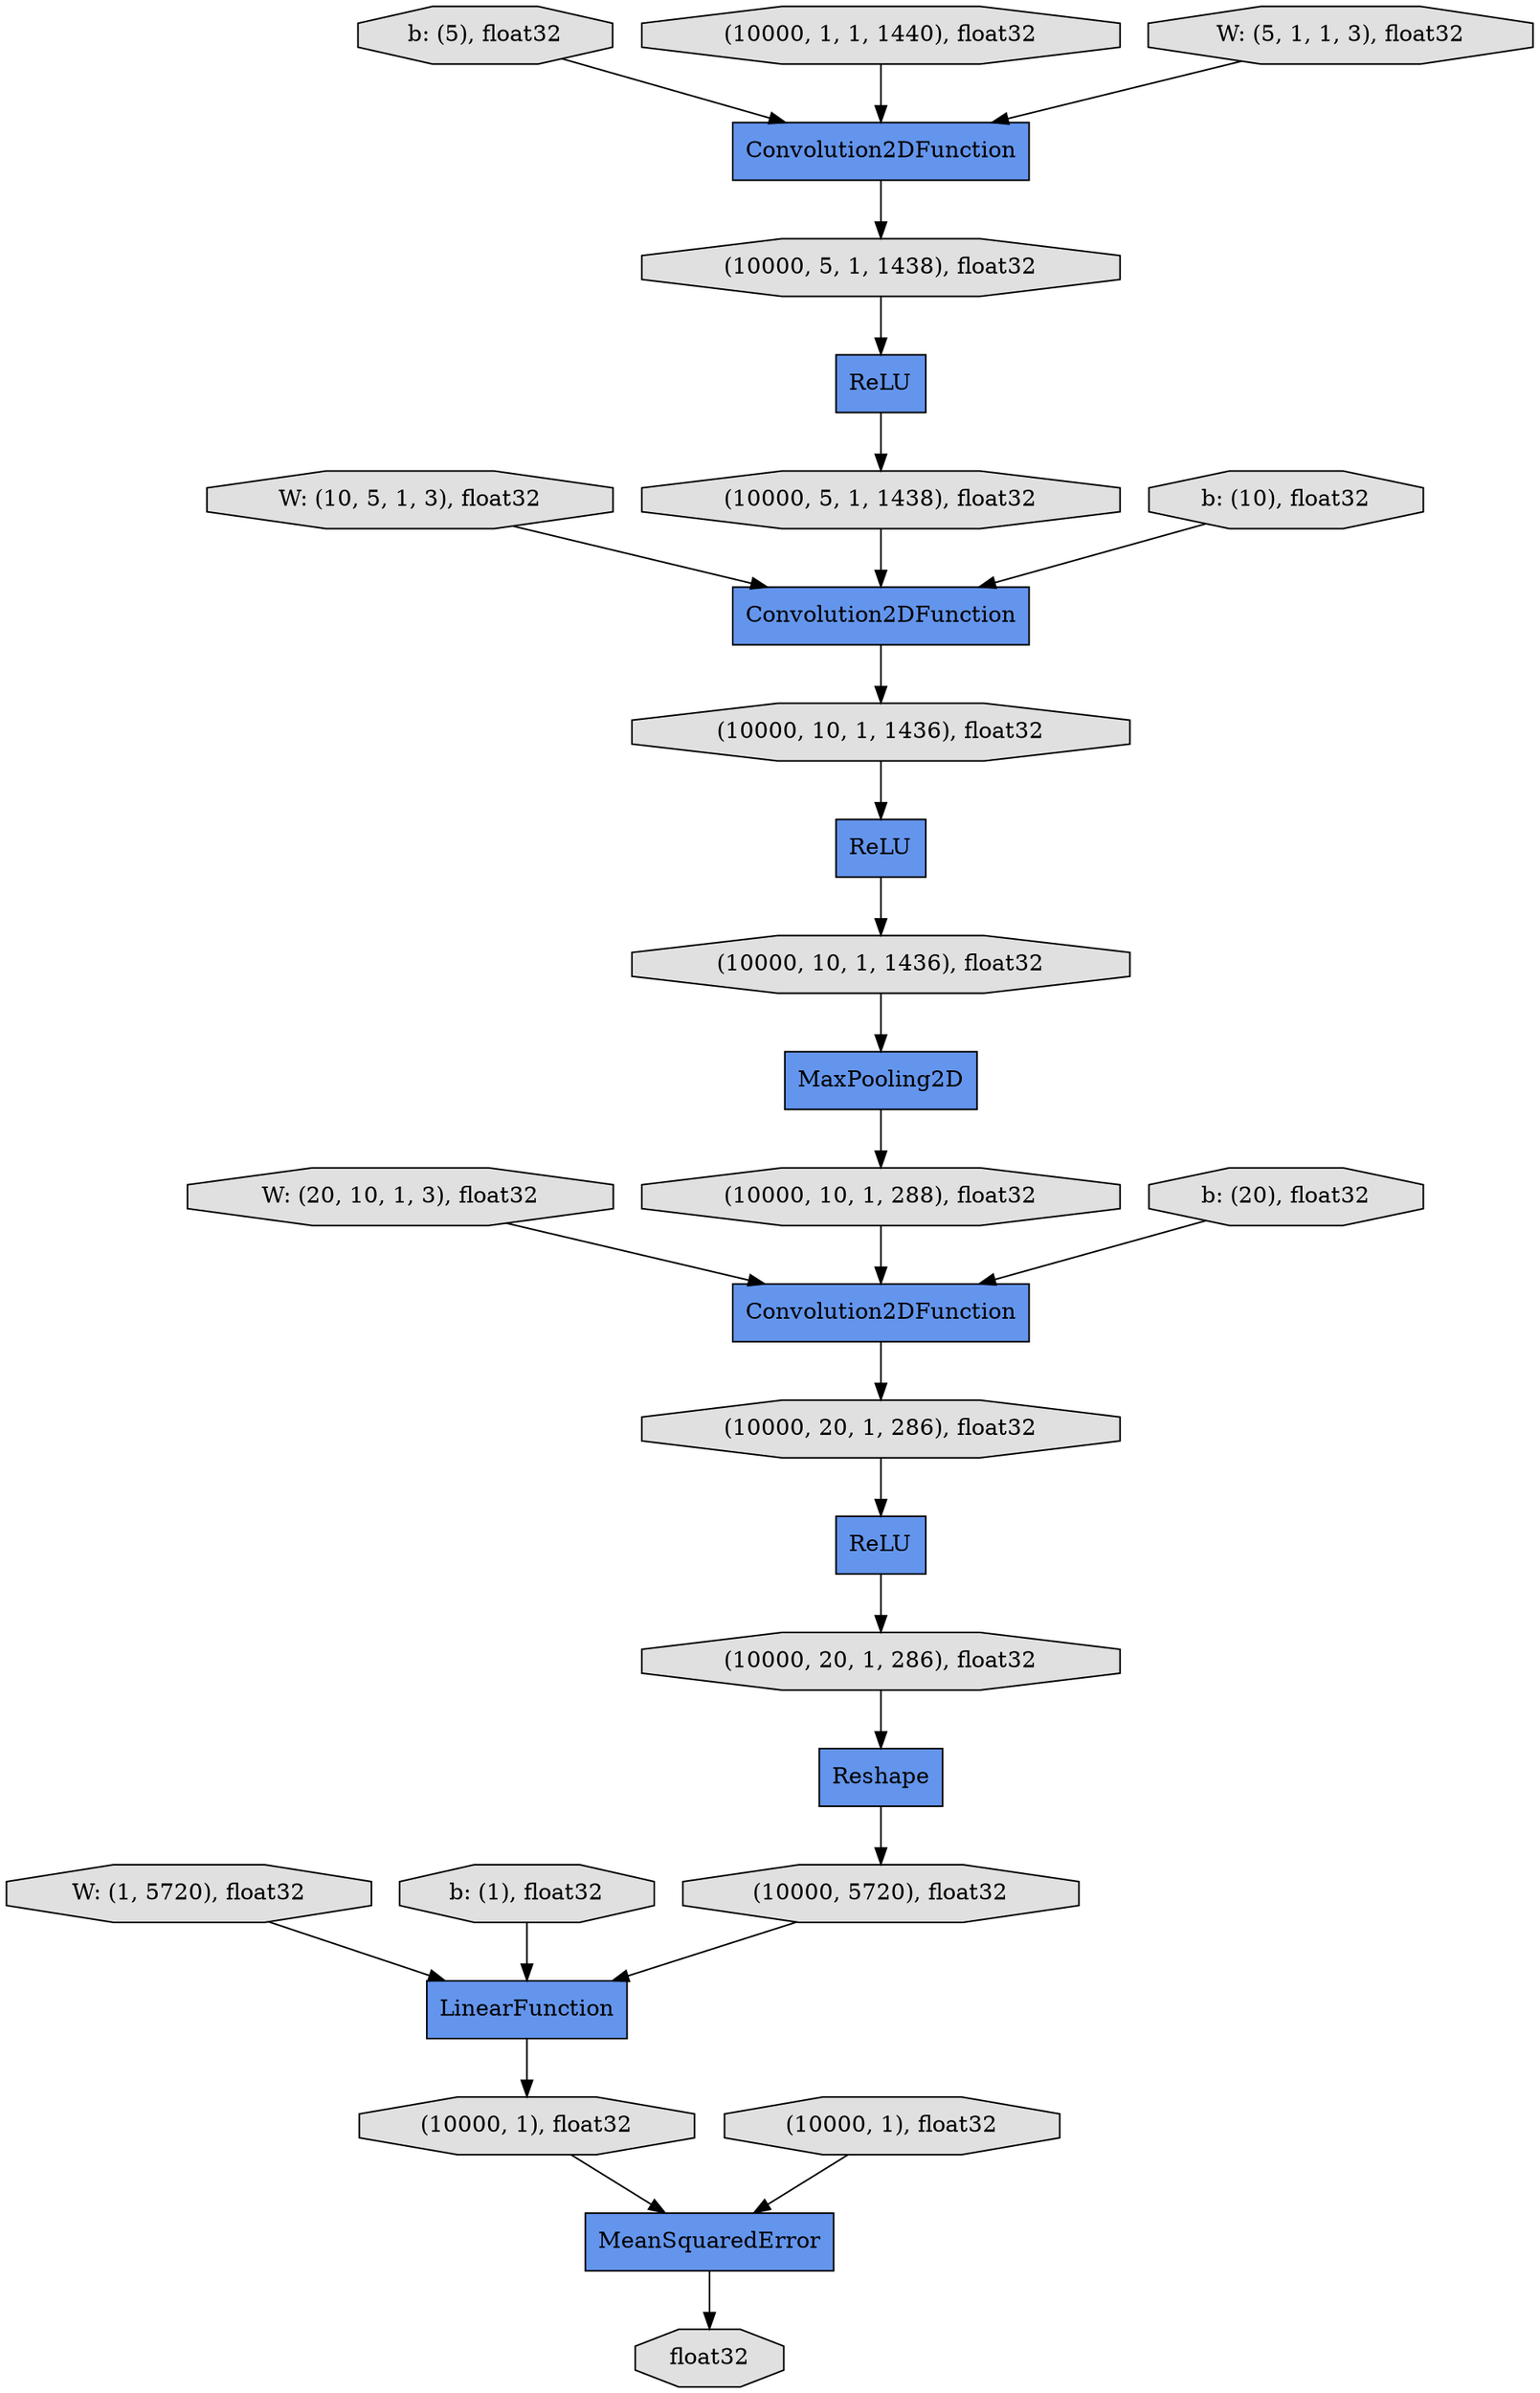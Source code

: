 digraph graphname{rankdir=TB;139783340851272 [label="W: (1, 5720), float32",fillcolor="#E0E0E0",shape="octagon",style="filled"];139783340898400 [label="MeanSquaredError",fillcolor="#6495ED",shape="record",style="filled"];139783340851384 [label="b: (5), float32",fillcolor="#E0E0E0",shape="octagon",style="filled"];139783340898568 [label="(10000, 20, 1, 286), float32",fillcolor="#E0E0E0",shape="octagon",style="filled"];139783961612640 [label="(10000, 5, 1, 1438), float32",fillcolor="#E0E0E0",shape="octagon",style="filled"];139783340898680 [label="ReLU",fillcolor="#6495ED",shape="record",style="filled"];139783340898736 [label="(10000, 20, 1, 286), float32",fillcolor="#E0E0E0",shape="octagon",style="filled"];139783961612752 [label="MaxPooling2D",fillcolor="#6495ED",shape="record",style="filled"];139783340851664 [label="W: (10, 5, 1, 3), float32",fillcolor="#E0E0E0",shape="octagon",style="filled"];139783961612864 [label="(10000, 5, 1, 1438), float32",fillcolor="#E0E0E0",shape="octagon",style="filled"];139783340816984 [label="W: (20, 10, 1, 3), float32",fillcolor="#E0E0E0",shape="octagon",style="filled"];139783961612976 [label="(10000, 1, 1, 1440), float32",fillcolor="#E0E0E0",shape="octagon",style="filled"];139784546640672 [label="Convolution2DFunction",fillcolor="#6495ED",shape="record",style="filled"];139784546585400 [label="Convolution2DFunction",fillcolor="#6495ED",shape="record",style="filled"];139783340852000 [label="b: (10), float32",fillcolor="#E0E0E0",shape="octagon",style="filled"];139784545792856 [label="ReLU",fillcolor="#6495ED",shape="record",style="filled"];139783340899184 [label="Reshape",fillcolor="#6495ED",shape="record",style="filled"];139783961613200 [label="Convolution2DFunction",fillcolor="#6495ED",shape="record",style="filled"];139783340899296 [label="LinearFunction",fillcolor="#6495ED",shape="record",style="filled"];139783340852224 [label="b: (1), float32",fillcolor="#E0E0E0",shape="octagon",style="filled"];139783340899408 [label="(10000, 5720), float32",fillcolor="#E0E0E0",shape="octagon",style="filled"];139783340899632 [label="(10000, 1), float32",fillcolor="#E0E0E0",shape="octagon",style="filled"];139783340899688 [label="(10000, 1), float32",fillcolor="#E0E0E0",shape="octagon",style="filled"];139784546549264 [label="(10000, 10, 1, 288), float32",fillcolor="#E0E0E0",shape="octagon",style="filled"];139783340897840 [label="(10000, 10, 1, 1436), float32",fillcolor="#E0E0E0",shape="octagon",style="filled"];139783340897896 [label="(10000, 10, 1, 1436), float32",fillcolor="#E0E0E0",shape="octagon",style="filled"];139783961536104 [label="ReLU",fillcolor="#6495ED",shape="record",style="filled"];139783340818048 [label="W: (5, 1, 1, 3), float32",fillcolor="#E0E0E0",shape="octagon",style="filled"];139783340900024 [label="float32",fillcolor="#E0E0E0",shape="octagon",style="filled"];139783340816312 [label="b: (20), float32",fillcolor="#E0E0E0",shape="octagon",style="filled"];139783340818048 -> 139783961613200;139783340899632 -> 139783340898400;139783340897896 -> 139783961612752;139783340897840 -> 139784545792856;139783961612752 -> 139784546549264;139783340899296 -> 139783340899632;139783340851384 -> 139783961613200;139783340898736 -> 139783340899184;139783340899408 -> 139783340899296;139783961536104 -> 139783961612864;139783340899184 -> 139783340899408;139783340898568 -> 139783340898680;139784546640672 -> 139783340898568;139783340852000 -> 139784546585400;139783340899688 -> 139783340898400;139784545792856 -> 139783340897896;139783961613200 -> 139783961612640;139783340851272 -> 139783340899296;139783961612864 -> 139784546585400;139783340851664 -> 139784546585400;139783340898400 -> 139783340900024;139783340852224 -> 139783340899296;139783340816312 -> 139784546640672;139783340816984 -> 139784546640672;139784546549264 -> 139784546640672;139784546585400 -> 139783340897840;139783961612640 -> 139783961536104;139783340898680 -> 139783340898736;139783961612976 -> 139783961613200;}
